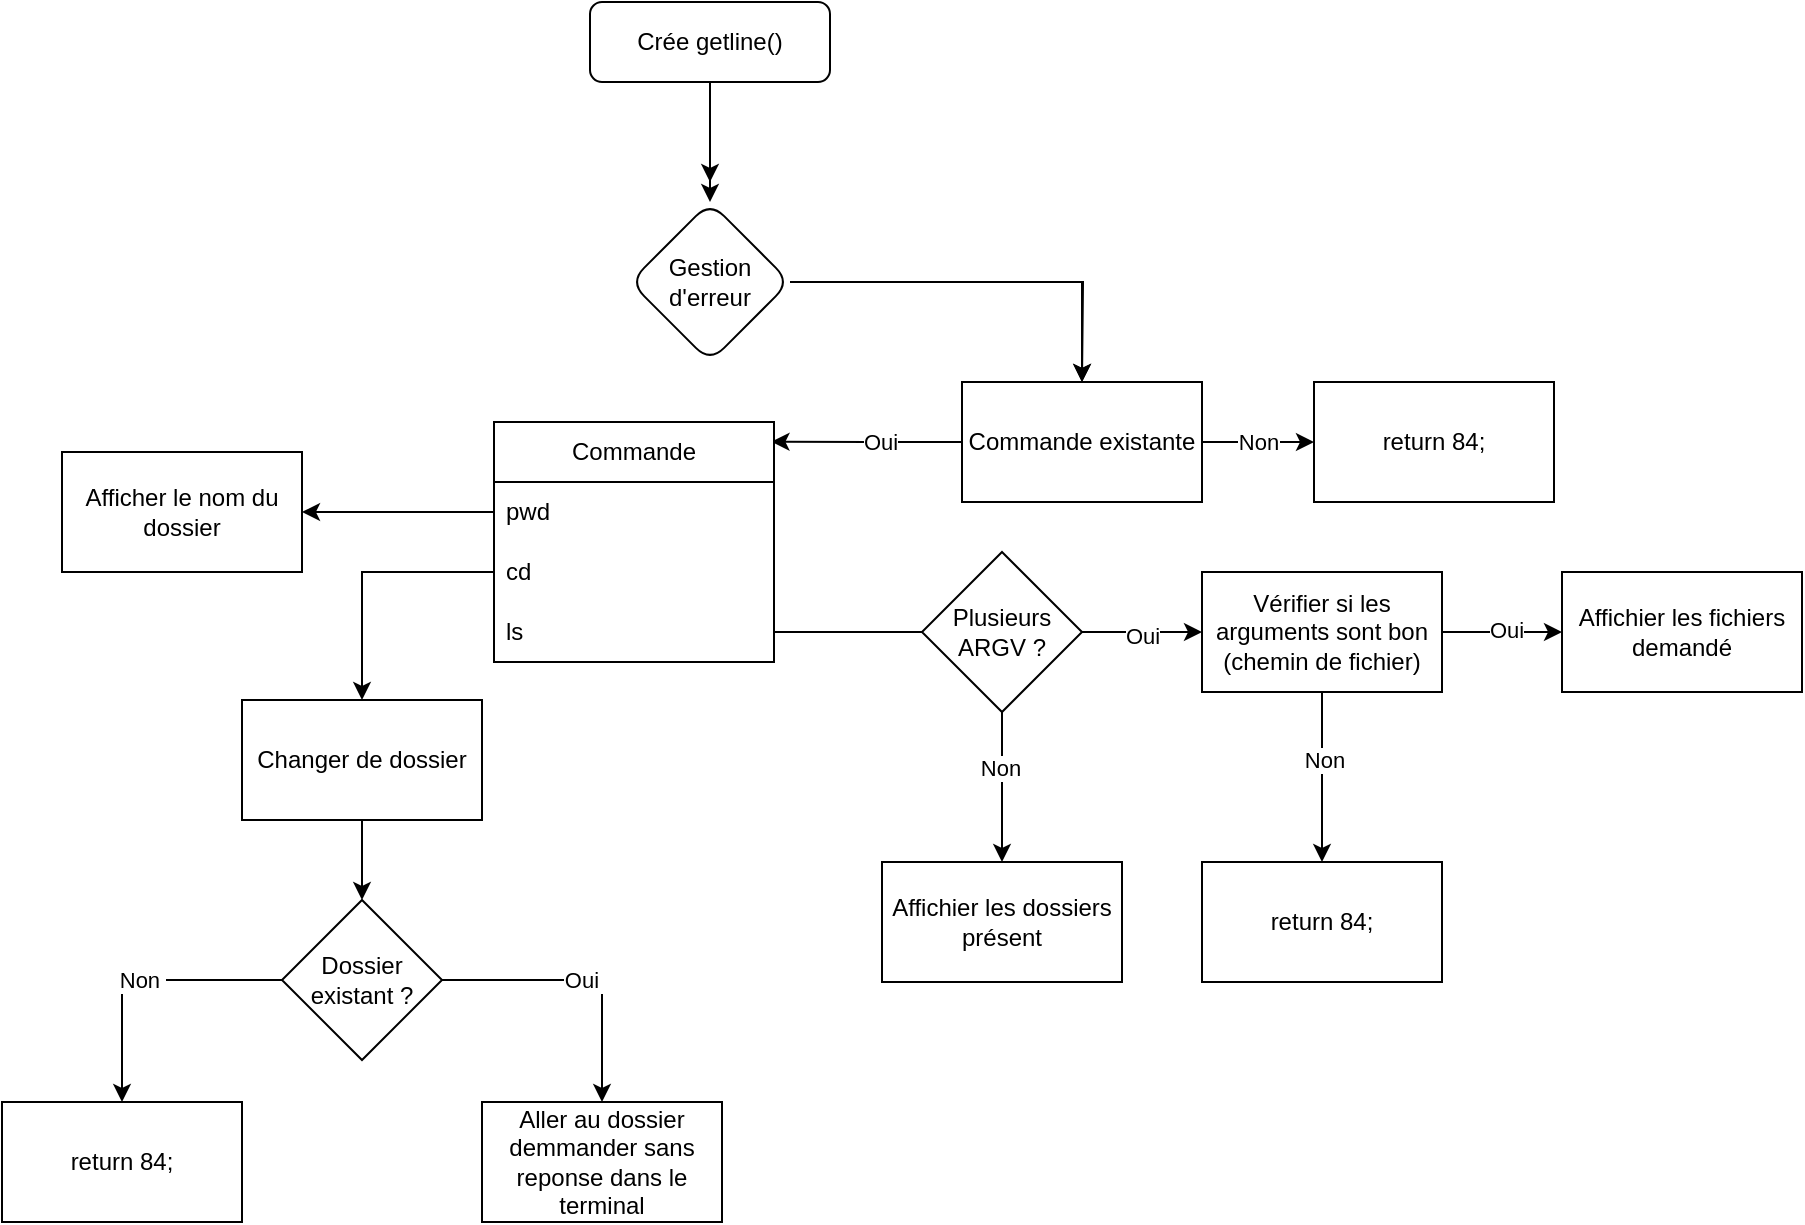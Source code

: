 <mxfile version="23.1.2" type="github">
  <diagram id="C5RBs43oDa-KdzZeNtuy" name="Page-1">
    <mxGraphModel dx="1434" dy="792" grid="0" gridSize="10" guides="1" tooltips="1" connect="1" arrows="1" fold="1" page="0" pageScale="1" pageWidth="827" pageHeight="1169" math="0" shadow="0">
      <root>
        <mxCell id="WIyWlLk6GJQsqaUBKTNV-0" />
        <mxCell id="WIyWlLk6GJQsqaUBKTNV-1" parent="WIyWlLk6GJQsqaUBKTNV-0" />
        <mxCell id="2voUpUfqnawL9rYCt0K4-2" style="edgeStyle=orthogonalEdgeStyle;rounded=0;orthogonalLoop=1;jettySize=auto;html=1;" edge="1" parent="WIyWlLk6GJQsqaUBKTNV-1" source="WIyWlLk6GJQsqaUBKTNV-3">
          <mxGeometry relative="1" as="geometry">
            <mxPoint x="414" y="140" as="targetPoint" />
          </mxGeometry>
        </mxCell>
        <mxCell id="2voUpUfqnawL9rYCt0K4-10" value="" style="edgeStyle=orthogonalEdgeStyle;rounded=0;orthogonalLoop=1;jettySize=auto;html=1;" edge="1" parent="WIyWlLk6GJQsqaUBKTNV-1" source="WIyWlLk6GJQsqaUBKTNV-3" target="2voUpUfqnawL9rYCt0K4-9">
          <mxGeometry relative="1" as="geometry" />
        </mxCell>
        <mxCell id="WIyWlLk6GJQsqaUBKTNV-3" value="Crée getline()" style="rounded=1;whiteSpace=wrap;html=1;fontSize=12;glass=0;strokeWidth=1;shadow=0;" parent="WIyWlLk6GJQsqaUBKTNV-1" vertex="1">
          <mxGeometry x="354" y="50" width="120" height="40" as="geometry" />
        </mxCell>
        <mxCell id="2voUpUfqnawL9rYCt0K4-11" style="edgeStyle=orthogonalEdgeStyle;rounded=0;orthogonalLoop=1;jettySize=auto;html=1;" edge="1" parent="WIyWlLk6GJQsqaUBKTNV-1" source="2voUpUfqnawL9rYCt0K4-9">
          <mxGeometry relative="1" as="geometry">
            <mxPoint x="600" y="240" as="targetPoint" />
          </mxGeometry>
        </mxCell>
        <mxCell id="2voUpUfqnawL9rYCt0K4-13" value="" style="edgeStyle=orthogonalEdgeStyle;rounded=0;orthogonalLoop=1;jettySize=auto;html=1;" edge="1" parent="WIyWlLk6GJQsqaUBKTNV-1" source="2voUpUfqnawL9rYCt0K4-9" target="2voUpUfqnawL9rYCt0K4-12">
          <mxGeometry relative="1" as="geometry" />
        </mxCell>
        <mxCell id="2voUpUfqnawL9rYCt0K4-9" value="Gestion d&#39;erreur" style="rhombus;whiteSpace=wrap;html=1;rounded=1;glass=0;strokeWidth=1;shadow=0;" vertex="1" parent="WIyWlLk6GJQsqaUBKTNV-1">
          <mxGeometry x="374" y="150" width="80" height="80" as="geometry" />
        </mxCell>
        <mxCell id="2voUpUfqnawL9rYCt0K4-15" value="" style="edgeStyle=orthogonalEdgeStyle;rounded=0;orthogonalLoop=1;jettySize=auto;html=1;entryX=0.991;entryY=0.082;entryDx=0;entryDy=0;entryPerimeter=0;" edge="1" parent="WIyWlLk6GJQsqaUBKTNV-1" source="2voUpUfqnawL9rYCt0K4-12" target="2voUpUfqnawL9rYCt0K4-20">
          <mxGeometry relative="1" as="geometry">
            <mxPoint x="460" y="270" as="targetPoint" />
          </mxGeometry>
        </mxCell>
        <mxCell id="2voUpUfqnawL9rYCt0K4-60" value="Oui" style="edgeLabel;html=1;align=center;verticalAlign=middle;resizable=0;points=[];" vertex="1" connectable="0" parent="2voUpUfqnawL9rYCt0K4-15">
          <mxGeometry x="-0.325" y="4" relative="1" as="geometry">
            <mxPoint x="-9" y="-4" as="offset" />
          </mxGeometry>
        </mxCell>
        <mxCell id="2voUpUfqnawL9rYCt0K4-18" value="" style="edgeStyle=orthogonalEdgeStyle;rounded=0;orthogonalLoop=1;jettySize=auto;html=1;" edge="1" parent="WIyWlLk6GJQsqaUBKTNV-1" source="2voUpUfqnawL9rYCt0K4-12" target="2voUpUfqnawL9rYCt0K4-17">
          <mxGeometry relative="1" as="geometry" />
        </mxCell>
        <mxCell id="2voUpUfqnawL9rYCt0K4-61" value="Non" style="edgeLabel;html=1;align=center;verticalAlign=middle;resizable=0;points=[];" vertex="1" connectable="0" parent="2voUpUfqnawL9rYCt0K4-18">
          <mxGeometry x="-0.007" relative="1" as="geometry">
            <mxPoint as="offset" />
          </mxGeometry>
        </mxCell>
        <mxCell id="2voUpUfqnawL9rYCt0K4-12" value="Commande existante" style="whiteSpace=wrap;html=1;rounded=1;glass=0;strokeWidth=1;shadow=0;arcSize=0;" vertex="1" parent="WIyWlLk6GJQsqaUBKTNV-1">
          <mxGeometry x="540" y="240" width="120" height="60" as="geometry" />
        </mxCell>
        <mxCell id="2voUpUfqnawL9rYCt0K4-17" value="return 84;" style="whiteSpace=wrap;html=1;rounded=1;glass=0;strokeWidth=1;shadow=0;arcSize=0;" vertex="1" parent="WIyWlLk6GJQsqaUBKTNV-1">
          <mxGeometry x="716" y="240" width="120" height="60" as="geometry" />
        </mxCell>
        <mxCell id="2voUpUfqnawL9rYCt0K4-20" value="Commande" style="swimlane;fontStyle=0;childLayout=stackLayout;horizontal=1;startSize=30;horizontalStack=0;resizeParent=1;resizeParentMax=0;resizeLast=0;collapsible=1;marginBottom=0;whiteSpace=wrap;html=1;" vertex="1" parent="WIyWlLk6GJQsqaUBKTNV-1">
          <mxGeometry x="306" y="260" width="140" height="120" as="geometry" />
        </mxCell>
        <mxCell id="2voUpUfqnawL9rYCt0K4-21" value="pwd" style="text;strokeColor=none;fillColor=none;align=left;verticalAlign=middle;spacingLeft=4;spacingRight=4;overflow=hidden;points=[[0,0.5],[1,0.5]];portConstraint=eastwest;rotatable=0;whiteSpace=wrap;html=1;" vertex="1" parent="2voUpUfqnawL9rYCt0K4-20">
          <mxGeometry y="30" width="140" height="30" as="geometry" />
        </mxCell>
        <mxCell id="2voUpUfqnawL9rYCt0K4-22" value="cd" style="text;strokeColor=none;fillColor=none;align=left;verticalAlign=middle;spacingLeft=4;spacingRight=4;overflow=hidden;points=[[0,0.5],[1,0.5]];portConstraint=eastwest;rotatable=0;whiteSpace=wrap;html=1;" vertex="1" parent="2voUpUfqnawL9rYCt0K4-20">
          <mxGeometry y="60" width="140" height="30" as="geometry" />
        </mxCell>
        <mxCell id="2voUpUfqnawL9rYCt0K4-23" value="ls" style="text;strokeColor=none;fillColor=none;align=left;verticalAlign=middle;spacingLeft=4;spacingRight=4;overflow=hidden;points=[[0,0.5],[1,0.5]];portConstraint=eastwest;rotatable=0;whiteSpace=wrap;html=1;" vertex="1" parent="2voUpUfqnawL9rYCt0K4-20">
          <mxGeometry y="90" width="140" height="30" as="geometry" />
        </mxCell>
        <mxCell id="2voUpUfqnawL9rYCt0K4-25" value="Afficher le nom du dossier" style="rounded=0;whiteSpace=wrap;html=1;" vertex="1" parent="WIyWlLk6GJQsqaUBKTNV-1">
          <mxGeometry x="90" y="275" width="120" height="60" as="geometry" />
        </mxCell>
        <mxCell id="2voUpUfqnawL9rYCt0K4-39" value="" style="edgeStyle=orthogonalEdgeStyle;rounded=0;orthogonalLoop=1;jettySize=auto;html=1;" edge="1" parent="WIyWlLk6GJQsqaUBKTNV-1" source="2voUpUfqnawL9rYCt0K4-26" target="2voUpUfqnawL9rYCt0K4-38">
          <mxGeometry relative="1" as="geometry" />
        </mxCell>
        <mxCell id="2voUpUfqnawL9rYCt0K4-26" value="Changer de dossier" style="rounded=0;whiteSpace=wrap;html=1;" vertex="1" parent="WIyWlLk6GJQsqaUBKTNV-1">
          <mxGeometry x="180" y="399" width="120" height="60" as="geometry" />
        </mxCell>
        <mxCell id="2voUpUfqnawL9rYCt0K4-27" style="edgeStyle=orthogonalEdgeStyle;rounded=0;orthogonalLoop=1;jettySize=auto;html=1;" edge="1" parent="WIyWlLk6GJQsqaUBKTNV-1" source="2voUpUfqnawL9rYCt0K4-22" target="2voUpUfqnawL9rYCt0K4-26">
          <mxGeometry relative="1" as="geometry" />
        </mxCell>
        <mxCell id="2voUpUfqnawL9rYCt0K4-28" style="edgeStyle=orthogonalEdgeStyle;rounded=0;orthogonalLoop=1;jettySize=auto;html=1;" edge="1" parent="WIyWlLk6GJQsqaUBKTNV-1" source="2voUpUfqnawL9rYCt0K4-21" target="2voUpUfqnawL9rYCt0K4-25">
          <mxGeometry relative="1" as="geometry" />
        </mxCell>
        <mxCell id="2voUpUfqnawL9rYCt0K4-30" value="Affichier les dossiers présent" style="rounded=0;whiteSpace=wrap;html=1;" vertex="1" parent="WIyWlLk6GJQsqaUBKTNV-1">
          <mxGeometry x="500" y="480" width="120" height="60" as="geometry" />
        </mxCell>
        <mxCell id="2voUpUfqnawL9rYCt0K4-29" style="edgeStyle=orthogonalEdgeStyle;rounded=0;orthogonalLoop=1;jettySize=auto;html=1;" edge="1" parent="WIyWlLk6GJQsqaUBKTNV-1" source="2voUpUfqnawL9rYCt0K4-23" target="2voUpUfqnawL9rYCt0K4-30">
          <mxGeometry relative="1" as="geometry">
            <mxPoint x="560" y="480" as="targetPoint" />
          </mxGeometry>
        </mxCell>
        <mxCell id="2voUpUfqnawL9rYCt0K4-50" value="Non" style="edgeLabel;html=1;align=center;verticalAlign=middle;resizable=0;points=[];" vertex="1" connectable="0" parent="2voUpUfqnawL9rYCt0K4-29">
          <mxGeometry x="0.587" y="-1" relative="1" as="geometry">
            <mxPoint as="offset" />
          </mxGeometry>
        </mxCell>
        <mxCell id="2voUpUfqnawL9rYCt0K4-38" value="Dossier existant ?" style="rhombus;whiteSpace=wrap;html=1;rounded=0;" vertex="1" parent="WIyWlLk6GJQsqaUBKTNV-1">
          <mxGeometry x="200" y="499" width="80" height="80" as="geometry" />
        </mxCell>
        <mxCell id="2voUpUfqnawL9rYCt0K4-41" value="Aller au dossier demmander sans reponse dans le terminal" style="rounded=0;whiteSpace=wrap;html=1;" vertex="1" parent="WIyWlLk6GJQsqaUBKTNV-1">
          <mxGeometry x="300" y="600" width="120" height="60" as="geometry" />
        </mxCell>
        <mxCell id="2voUpUfqnawL9rYCt0K4-44" value="return 84;" style="rounded=0;whiteSpace=wrap;html=1;" vertex="1" parent="WIyWlLk6GJQsqaUBKTNV-1">
          <mxGeometry x="60" y="600" width="120" height="60" as="geometry" />
        </mxCell>
        <mxCell id="2voUpUfqnawL9rYCt0K4-45" value="Oui" style="endArrow=classic;html=1;rounded=0;exitX=1;exitY=0.5;exitDx=0;exitDy=0;entryX=0.5;entryY=0;entryDx=0;entryDy=0;" edge="1" parent="WIyWlLk6GJQsqaUBKTNV-1" source="2voUpUfqnawL9rYCt0K4-38" target="2voUpUfqnawL9rYCt0K4-41">
          <mxGeometry relative="1" as="geometry">
            <mxPoint x="310" y="659.62" as="sourcePoint" />
            <mxPoint x="410" y="659.62" as="targetPoint" />
            <Array as="points">
              <mxPoint x="360" y="539" />
            </Array>
          </mxGeometry>
        </mxCell>
        <mxCell id="2voUpUfqnawL9rYCt0K4-46" value="Oui&amp;nbsp;" style="edgeLabel;resizable=0;html=1;align=center;verticalAlign=middle;" connectable="0" vertex="1" parent="2voUpUfqnawL9rYCt0K4-45">
          <mxGeometry relative="1" as="geometry" />
        </mxCell>
        <mxCell id="2voUpUfqnawL9rYCt0K4-47" value="" style="endArrow=classic;html=1;rounded=0;exitX=0;exitY=0.5;exitDx=0;exitDy=0;entryX=0.5;entryY=0;entryDx=0;entryDy=0;" edge="1" parent="WIyWlLk6GJQsqaUBKTNV-1" source="2voUpUfqnawL9rYCt0K4-38" target="2voUpUfqnawL9rYCt0K4-44">
          <mxGeometry relative="1" as="geometry">
            <mxPoint x="420" y="580" as="sourcePoint" />
            <mxPoint x="520" y="580" as="targetPoint" />
            <Array as="points">
              <mxPoint x="120" y="539" />
            </Array>
          </mxGeometry>
        </mxCell>
        <mxCell id="2voUpUfqnawL9rYCt0K4-48" value="Non&amp;nbsp;" style="edgeLabel;resizable=0;html=1;align=center;verticalAlign=middle;" connectable="0" vertex="1" parent="2voUpUfqnawL9rYCt0K4-47">
          <mxGeometry relative="1" as="geometry" />
        </mxCell>
        <mxCell id="2voUpUfqnawL9rYCt0K4-52" value="" style="edgeStyle=orthogonalEdgeStyle;rounded=0;orthogonalLoop=1;jettySize=auto;html=1;" edge="1" parent="WIyWlLk6GJQsqaUBKTNV-1" source="2voUpUfqnawL9rYCt0K4-49" target="2voUpUfqnawL9rYCt0K4-51">
          <mxGeometry relative="1" as="geometry" />
        </mxCell>
        <mxCell id="2voUpUfqnawL9rYCt0K4-53" value="Oui" style="edgeLabel;html=1;align=center;verticalAlign=middle;resizable=0;points=[];" vertex="1" connectable="0" parent="2voUpUfqnawL9rYCt0K4-52">
          <mxGeometry x="0.003" y="-2" relative="1" as="geometry">
            <mxPoint as="offset" />
          </mxGeometry>
        </mxCell>
        <mxCell id="2voUpUfqnawL9rYCt0K4-49" value="Plusieurs ARGV ?" style="rhombus;whiteSpace=wrap;html=1;" vertex="1" parent="WIyWlLk6GJQsqaUBKTNV-1">
          <mxGeometry x="520" y="325" width="80" height="80" as="geometry" />
        </mxCell>
        <mxCell id="2voUpUfqnawL9rYCt0K4-55" value="" style="edgeStyle=orthogonalEdgeStyle;rounded=0;orthogonalLoop=1;jettySize=auto;html=1;" edge="1" parent="WIyWlLk6GJQsqaUBKTNV-1" source="2voUpUfqnawL9rYCt0K4-51" target="2voUpUfqnawL9rYCt0K4-54">
          <mxGeometry relative="1" as="geometry" />
        </mxCell>
        <mxCell id="2voUpUfqnawL9rYCt0K4-56" value="Oui" style="edgeLabel;html=1;align=center;verticalAlign=middle;resizable=0;points=[];" vertex="1" connectable="0" parent="2voUpUfqnawL9rYCt0K4-55">
          <mxGeometry x="0.06" y="1" relative="1" as="geometry">
            <mxPoint as="offset" />
          </mxGeometry>
        </mxCell>
        <mxCell id="2voUpUfqnawL9rYCt0K4-58" value="" style="edgeStyle=orthogonalEdgeStyle;rounded=0;orthogonalLoop=1;jettySize=auto;html=1;" edge="1" parent="WIyWlLk6GJQsqaUBKTNV-1" source="2voUpUfqnawL9rYCt0K4-51" target="2voUpUfqnawL9rYCt0K4-57">
          <mxGeometry relative="1" as="geometry" />
        </mxCell>
        <mxCell id="2voUpUfqnawL9rYCt0K4-59" value="Non" style="edgeLabel;html=1;align=center;verticalAlign=middle;resizable=0;points=[];" vertex="1" connectable="0" parent="2voUpUfqnawL9rYCt0K4-58">
          <mxGeometry x="-0.196" y="1" relative="1" as="geometry">
            <mxPoint as="offset" />
          </mxGeometry>
        </mxCell>
        <mxCell id="2voUpUfqnawL9rYCt0K4-51" value="Vérifier si les arguments sont bon (chemin de fichier)" style="whiteSpace=wrap;html=1;" vertex="1" parent="WIyWlLk6GJQsqaUBKTNV-1">
          <mxGeometry x="660" y="335" width="120" height="60" as="geometry" />
        </mxCell>
        <mxCell id="2voUpUfqnawL9rYCt0K4-54" value="Affichier les fichiers demandé" style="whiteSpace=wrap;html=1;" vertex="1" parent="WIyWlLk6GJQsqaUBKTNV-1">
          <mxGeometry x="840" y="335" width="120" height="60" as="geometry" />
        </mxCell>
        <mxCell id="2voUpUfqnawL9rYCt0K4-57" value="return 84;" style="whiteSpace=wrap;html=1;" vertex="1" parent="WIyWlLk6GJQsqaUBKTNV-1">
          <mxGeometry x="660" y="480" width="120" height="60" as="geometry" />
        </mxCell>
      </root>
    </mxGraphModel>
  </diagram>
</mxfile>
